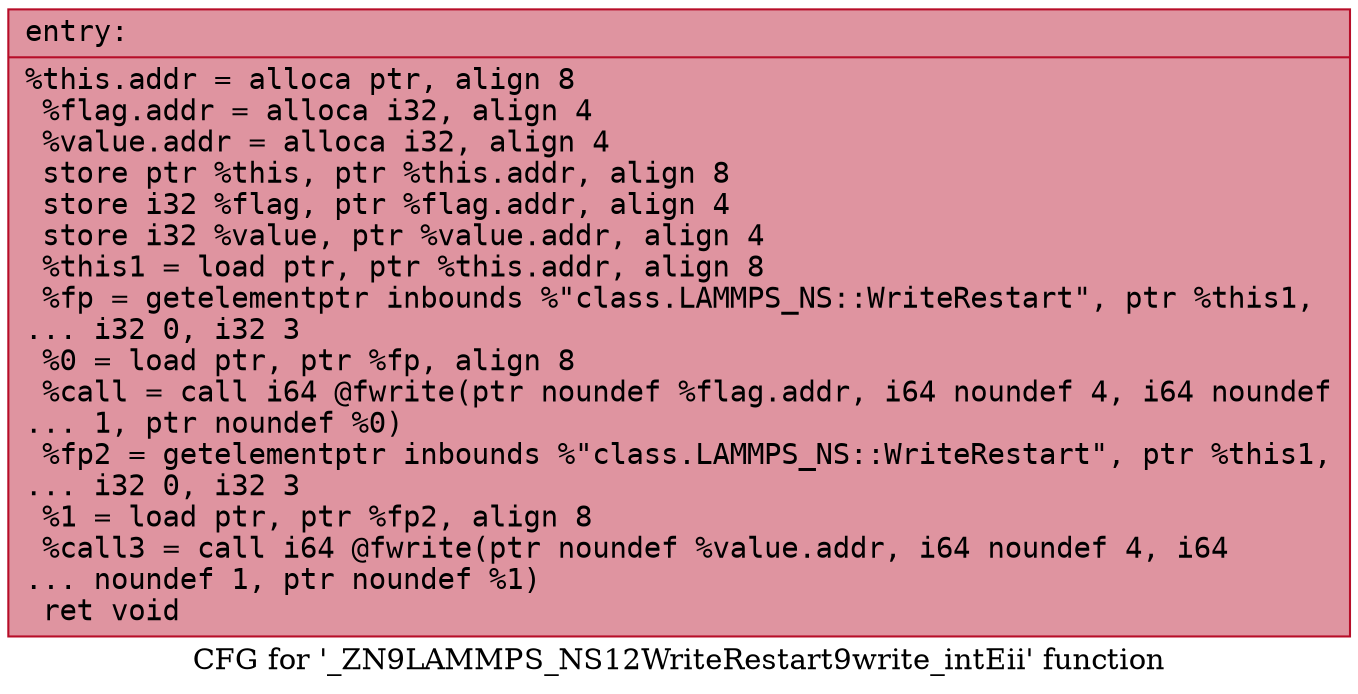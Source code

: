digraph "CFG for '_ZN9LAMMPS_NS12WriteRestart9write_intEii' function" {
	label="CFG for '_ZN9LAMMPS_NS12WriteRestart9write_intEii' function";

	Node0x557ad5cc45f0 [shape=record,color="#b70d28ff", style=filled, fillcolor="#b70d2870" fontname="Courier",label="{entry:\l|  %this.addr = alloca ptr, align 8\l  %flag.addr = alloca i32, align 4\l  %value.addr = alloca i32, align 4\l  store ptr %this, ptr %this.addr, align 8\l  store i32 %flag, ptr %flag.addr, align 4\l  store i32 %value, ptr %value.addr, align 4\l  %this1 = load ptr, ptr %this.addr, align 8\l  %fp = getelementptr inbounds %\"class.LAMMPS_NS::WriteRestart\", ptr %this1,\l... i32 0, i32 3\l  %0 = load ptr, ptr %fp, align 8\l  %call = call i64 @fwrite(ptr noundef %flag.addr, i64 noundef 4, i64 noundef\l... 1, ptr noundef %0)\l  %fp2 = getelementptr inbounds %\"class.LAMMPS_NS::WriteRestart\", ptr %this1,\l... i32 0, i32 3\l  %1 = load ptr, ptr %fp2, align 8\l  %call3 = call i64 @fwrite(ptr noundef %value.addr, i64 noundef 4, i64\l... noundef 1, ptr noundef %1)\l  ret void\l}"];
}
